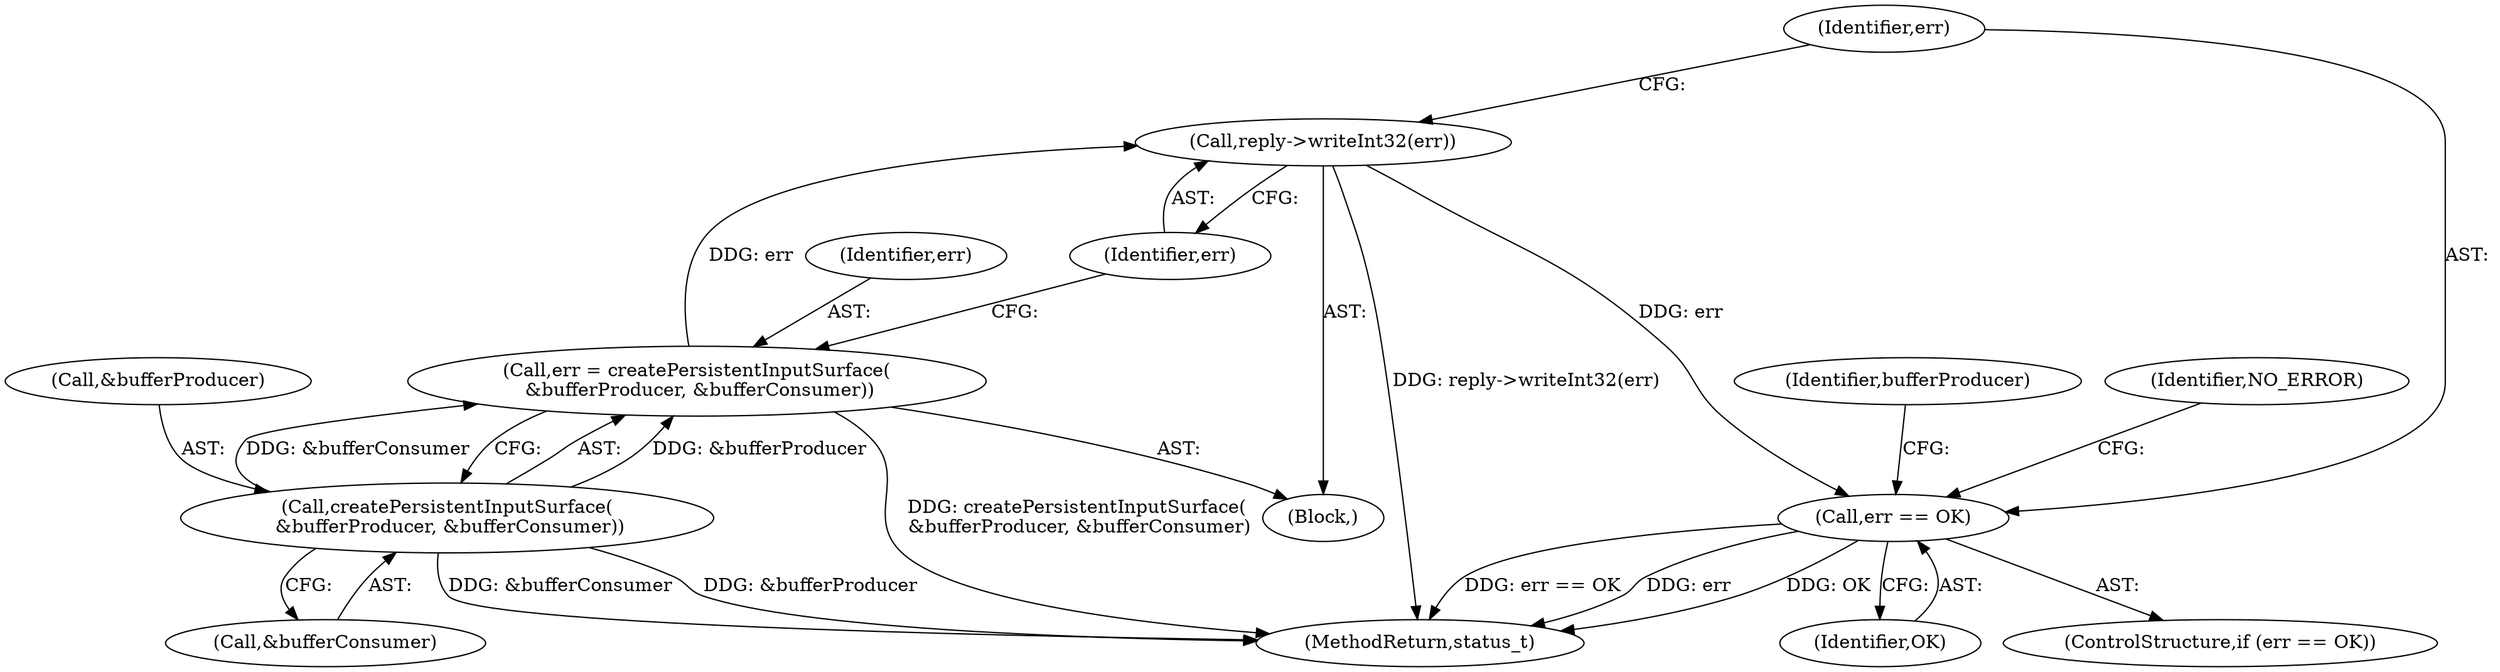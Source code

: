digraph "0_Android_295c883fe3105b19bcd0f9e07d54c6b589fc5bff@API" {
"1000846" [label="(Call,reply->writeInt32(err))"];
"1000839" [label="(Call,err = createPersistentInputSurface(\n &bufferProducer, &bufferConsumer))"];
"1000841" [label="(Call,createPersistentInputSurface(\n &bufferProducer, &bufferConsumer))"];
"1000849" [label="(Call,err == OK)"];
"1000840" [label="(Identifier,err)"];
"1000842" [label="(Call,&bufferProducer)"];
"1000847" [label="(Identifier,err)"];
"1000839" [label="(Call,err = createPersistentInputSurface(\n &bufferProducer, &bufferConsumer))"];
"1000850" [label="(Identifier,err)"];
"1000831" [label="(Block,)"];
"1000851" [label="(Identifier,OK)"];
"1000846" [label="(Call,reply->writeInt32(err))"];
"1000855" [label="(Identifier,bufferProducer)"];
"1000844" [label="(Call,&bufferConsumer)"];
"1000848" [label="(ControlStructure,if (err == OK))"];
"1000860" [label="(Identifier,NO_ERROR)"];
"1000849" [label="(Call,err == OK)"];
"1000841" [label="(Call,createPersistentInputSurface(\n &bufferProducer, &bufferConsumer))"];
"1001343" [label="(MethodReturn,status_t)"];
"1000846" -> "1000831"  [label="AST: "];
"1000846" -> "1000847"  [label="CFG: "];
"1000847" -> "1000846"  [label="AST: "];
"1000850" -> "1000846"  [label="CFG: "];
"1000846" -> "1001343"  [label="DDG: reply->writeInt32(err)"];
"1000839" -> "1000846"  [label="DDG: err"];
"1000846" -> "1000849"  [label="DDG: err"];
"1000839" -> "1000831"  [label="AST: "];
"1000839" -> "1000841"  [label="CFG: "];
"1000840" -> "1000839"  [label="AST: "];
"1000841" -> "1000839"  [label="AST: "];
"1000847" -> "1000839"  [label="CFG: "];
"1000839" -> "1001343"  [label="DDG: createPersistentInputSurface(\n &bufferProducer, &bufferConsumer)"];
"1000841" -> "1000839"  [label="DDG: &bufferProducer"];
"1000841" -> "1000839"  [label="DDG: &bufferConsumer"];
"1000841" -> "1000844"  [label="CFG: "];
"1000842" -> "1000841"  [label="AST: "];
"1000844" -> "1000841"  [label="AST: "];
"1000841" -> "1001343"  [label="DDG: &bufferConsumer"];
"1000841" -> "1001343"  [label="DDG: &bufferProducer"];
"1000849" -> "1000848"  [label="AST: "];
"1000849" -> "1000851"  [label="CFG: "];
"1000850" -> "1000849"  [label="AST: "];
"1000851" -> "1000849"  [label="AST: "];
"1000855" -> "1000849"  [label="CFG: "];
"1000860" -> "1000849"  [label="CFG: "];
"1000849" -> "1001343"  [label="DDG: OK"];
"1000849" -> "1001343"  [label="DDG: err == OK"];
"1000849" -> "1001343"  [label="DDG: err"];
}
